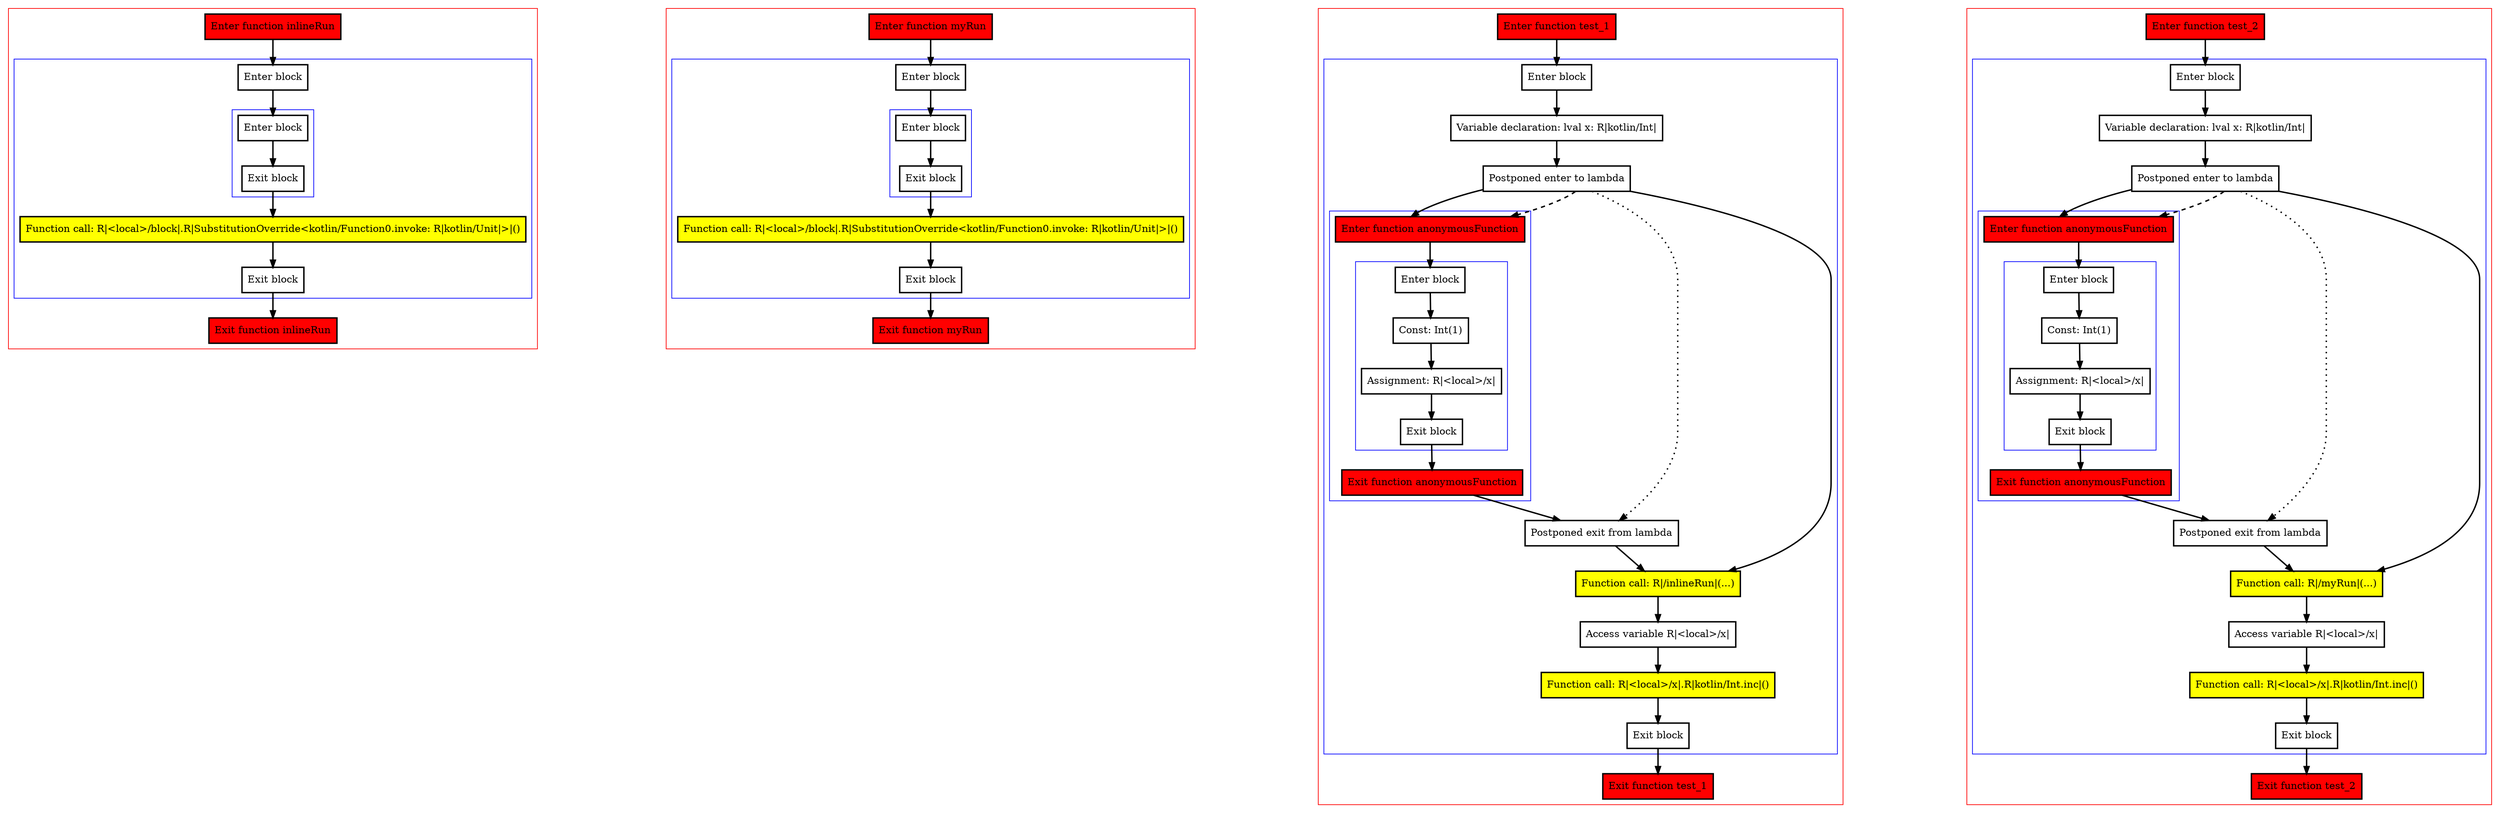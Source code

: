 digraph exactlyOnce_kt {
    graph [nodesep=3]
    node [shape=box penwidth=2]
    edge [penwidth=2]

    subgraph cluster_0 {
        color=red
        0 [label="Enter function inlineRun" style="filled" fillcolor=red];
        subgraph cluster_1 {
            color=blue
            1 [label="Enter block"];
            subgraph cluster_2 {
                color=blue
                2 [label="Enter block"];
                3 [label="Exit block"];
            }
            4 [label="Function call: R|<local>/block|.R|SubstitutionOverride<kotlin/Function0.invoke: R|kotlin/Unit|>|()" style="filled" fillcolor=yellow];
            5 [label="Exit block"];
        }
        6 [label="Exit function inlineRun" style="filled" fillcolor=red];
    }
    0 -> {1};
    1 -> {2};
    2 -> {3};
    3 -> {4};
    4 -> {5};
    5 -> {6};

    subgraph cluster_3 {
        color=red
        7 [label="Enter function myRun" style="filled" fillcolor=red];
        subgraph cluster_4 {
            color=blue
            8 [label="Enter block"];
            subgraph cluster_5 {
                color=blue
                9 [label="Enter block"];
                10 [label="Exit block"];
            }
            11 [label="Function call: R|<local>/block|.R|SubstitutionOverride<kotlin/Function0.invoke: R|kotlin/Unit|>|()" style="filled" fillcolor=yellow];
            12 [label="Exit block"];
        }
        13 [label="Exit function myRun" style="filled" fillcolor=red];
    }
    7 -> {8};
    8 -> {9};
    9 -> {10};
    10 -> {11};
    11 -> {12};
    12 -> {13};

    subgraph cluster_6 {
        color=red
        14 [label="Enter function test_1" style="filled" fillcolor=red];
        subgraph cluster_7 {
            color=blue
            15 [label="Enter block"];
            16 [label="Variable declaration: lval x: R|kotlin/Int|"];
            17 [label="Postponed enter to lambda"];
            subgraph cluster_8 {
                color=blue
                18 [label="Enter function anonymousFunction" style="filled" fillcolor=red];
                subgraph cluster_9 {
                    color=blue
                    19 [label="Enter block"];
                    20 [label="Const: Int(1)"];
                    21 [label="Assignment: R|<local>/x|"];
                    22 [label="Exit block"];
                }
                23 [label="Exit function anonymousFunction" style="filled" fillcolor=red];
            }
            24 [label="Postponed exit from lambda"];
            25 [label="Function call: R|/inlineRun|(...)" style="filled" fillcolor=yellow];
            26 [label="Access variable R|<local>/x|"];
            27 [label="Function call: R|<local>/x|.R|kotlin/Int.inc|()" style="filled" fillcolor=yellow];
            28 [label="Exit block"];
        }
        29 [label="Exit function test_1" style="filled" fillcolor=red];
    }
    14 -> {15};
    15 -> {16};
    16 -> {17};
    17 -> {18 25};
    17 -> {24} [style=dotted];
    17 -> {18} [style=dashed];
    18 -> {19};
    19 -> {20};
    20 -> {21};
    21 -> {22};
    22 -> {23};
    23 -> {24};
    24 -> {25};
    25 -> {26};
    26 -> {27};
    27 -> {28};
    28 -> {29};

    subgraph cluster_10 {
        color=red
        30 [label="Enter function test_2" style="filled" fillcolor=red];
        subgraph cluster_11 {
            color=blue
            31 [label="Enter block"];
            32 [label="Variable declaration: lval x: R|kotlin/Int|"];
            33 [label="Postponed enter to lambda"];
            subgraph cluster_12 {
                color=blue
                34 [label="Enter function anonymousFunction" style="filled" fillcolor=red];
                subgraph cluster_13 {
                    color=blue
                    35 [label="Enter block"];
                    36 [label="Const: Int(1)"];
                    37 [label="Assignment: R|<local>/x|"];
                    38 [label="Exit block"];
                }
                39 [label="Exit function anonymousFunction" style="filled" fillcolor=red];
            }
            40 [label="Postponed exit from lambda"];
            41 [label="Function call: R|/myRun|(...)" style="filled" fillcolor=yellow];
            42 [label="Access variable R|<local>/x|"];
            43 [label="Function call: R|<local>/x|.R|kotlin/Int.inc|()" style="filled" fillcolor=yellow];
            44 [label="Exit block"];
        }
        45 [label="Exit function test_2" style="filled" fillcolor=red];
    }
    30 -> {31};
    31 -> {32};
    32 -> {33};
    33 -> {34 41};
    33 -> {40} [style=dotted];
    33 -> {34} [style=dashed];
    34 -> {35};
    35 -> {36};
    36 -> {37};
    37 -> {38};
    38 -> {39};
    39 -> {40};
    40 -> {41};
    41 -> {42};
    42 -> {43};
    43 -> {44};
    44 -> {45};

}
